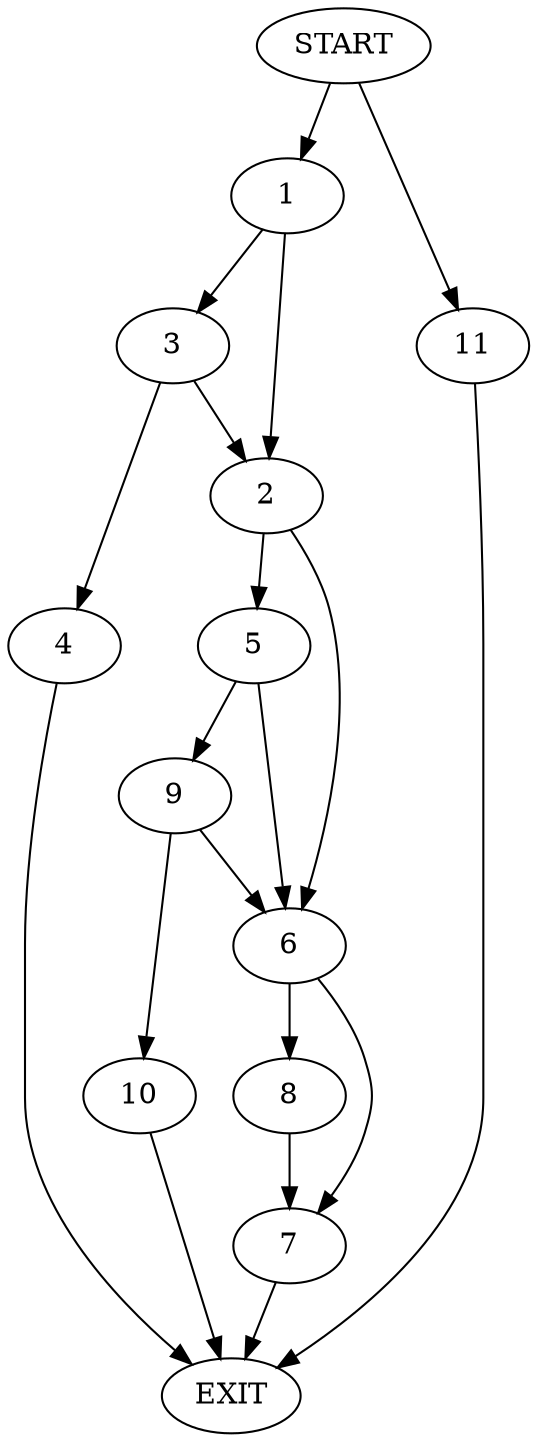digraph {
0 [label="START"]
12 [label="EXIT"]
0 -> 1
1 -> 2
1 -> 3
3 -> 4
3 -> 2
2 -> 5
2 -> 6
4 -> 12
6 -> 7
6 -> 8
5 -> 6
5 -> 9
9 -> 10
9 -> 6
10 -> 12
8 -> 7
7 -> 12
0 -> 11
11 -> 12
}
